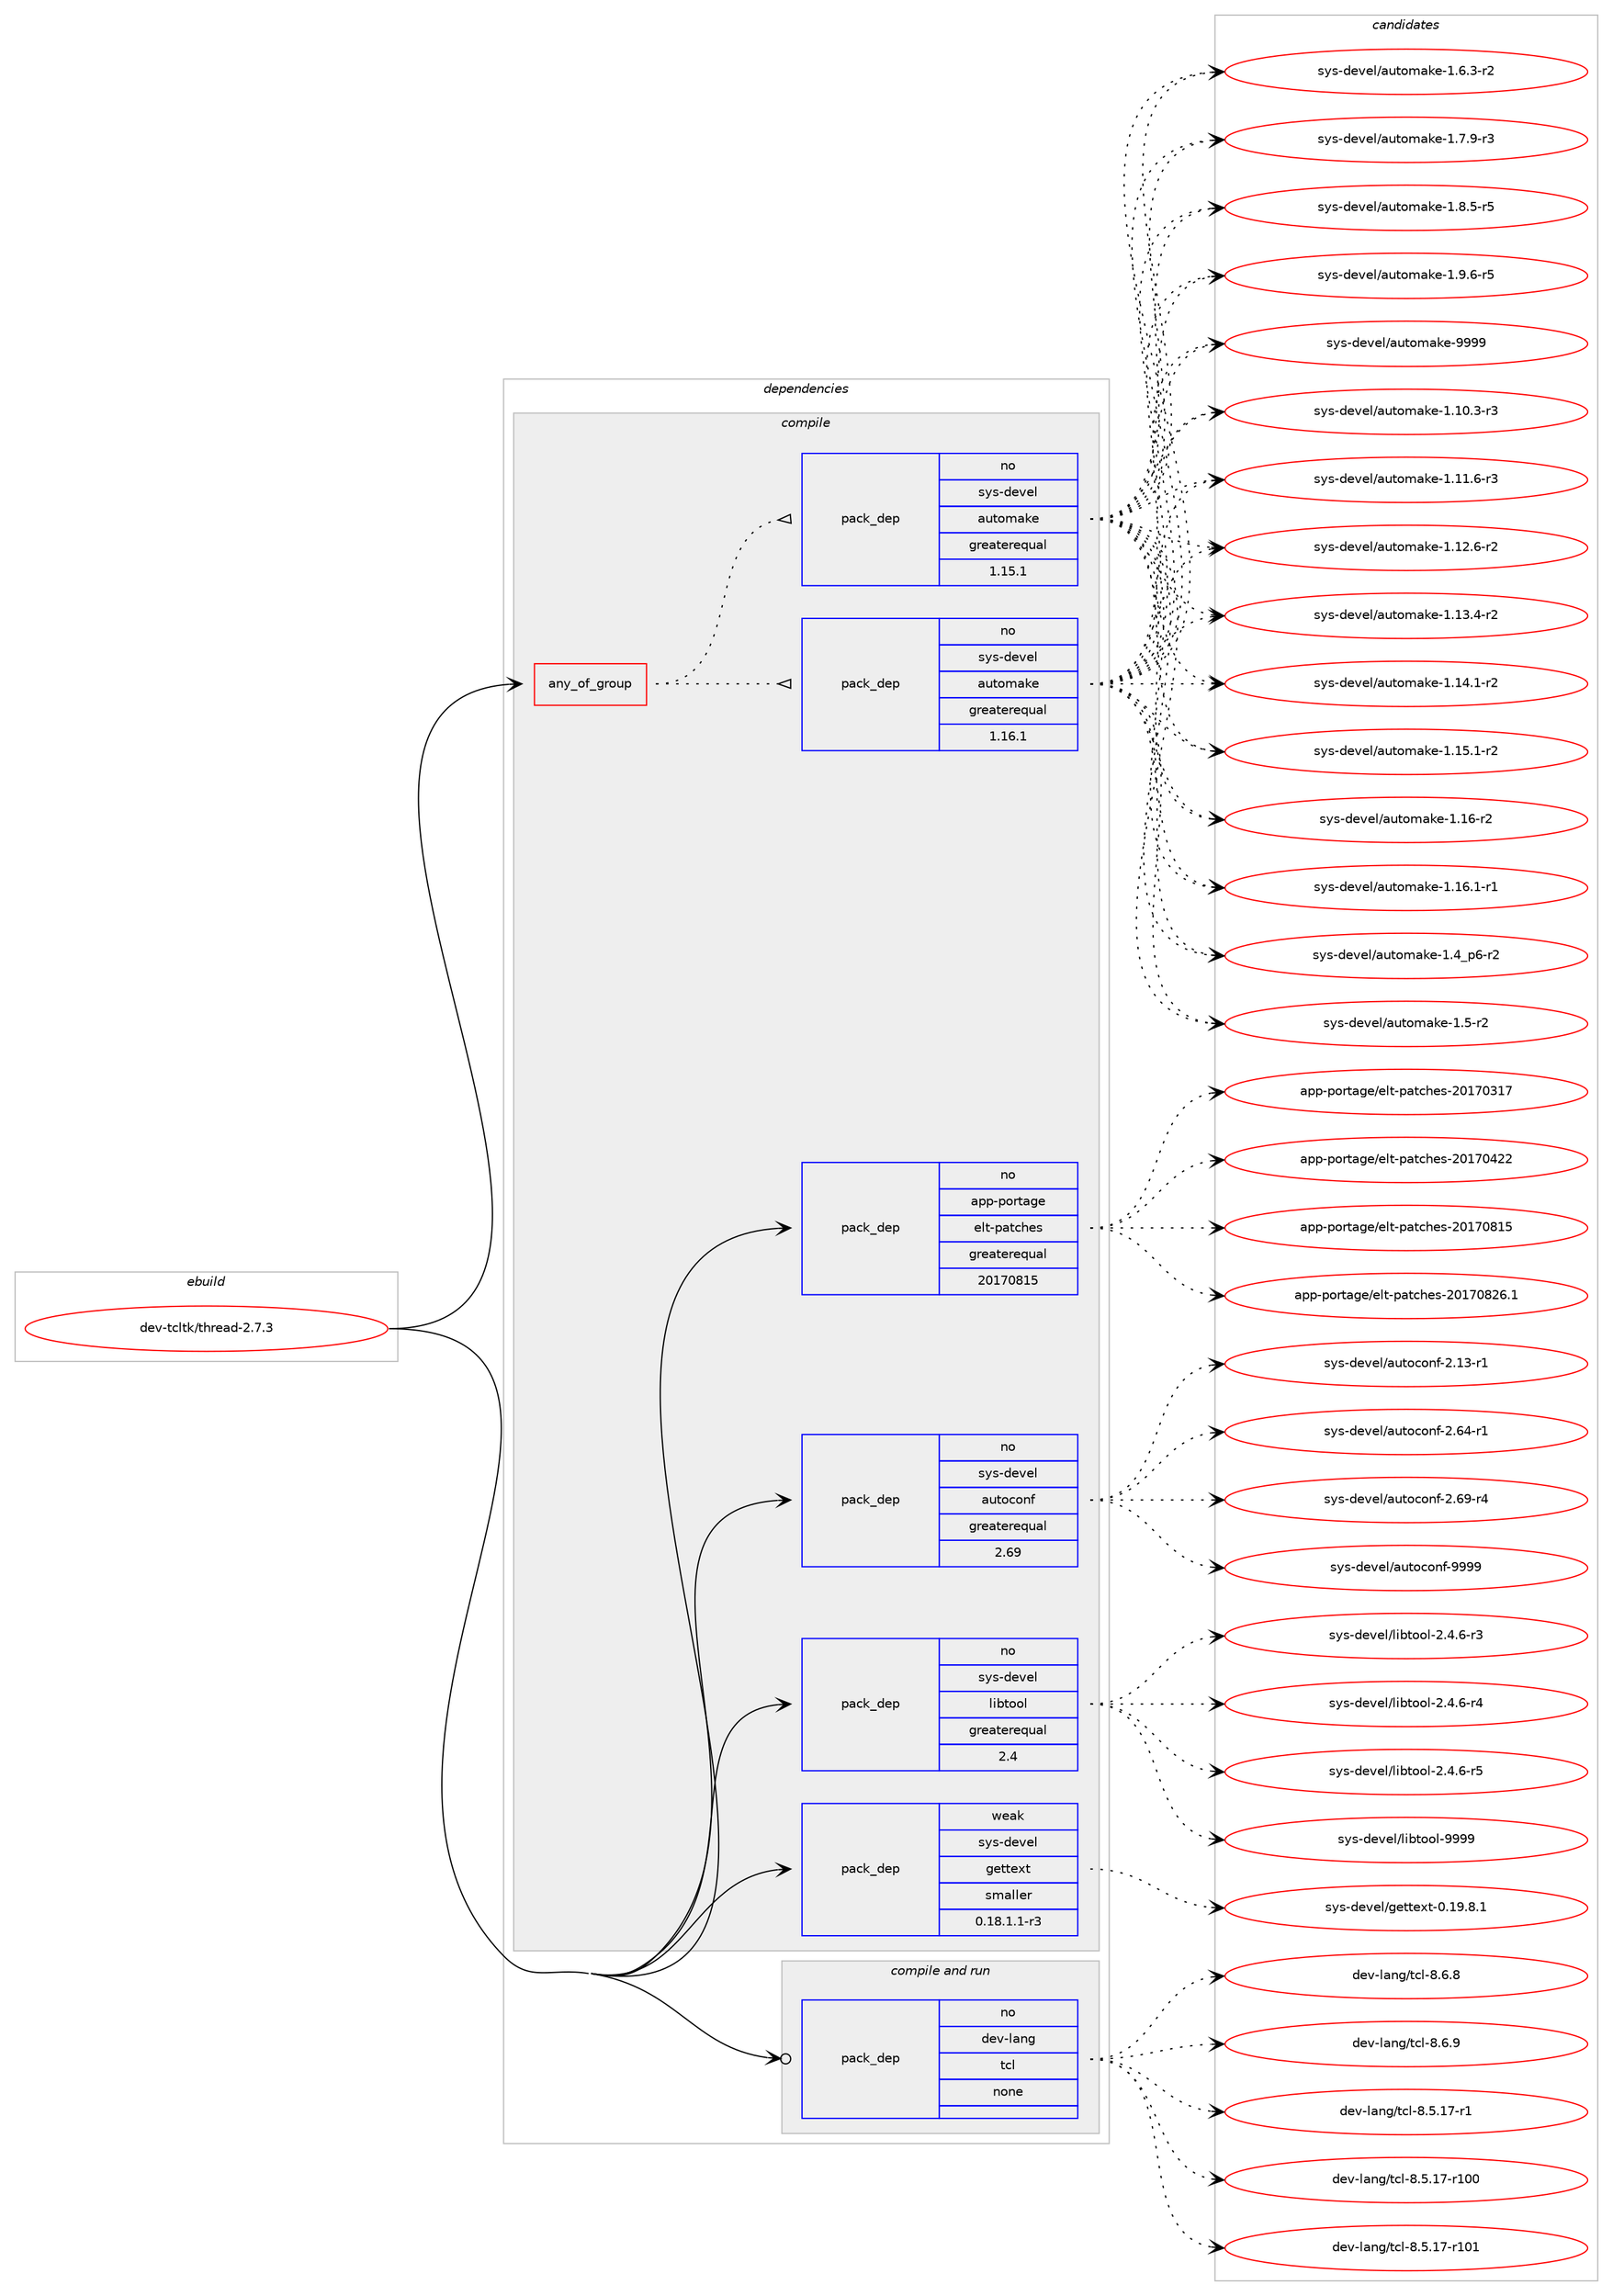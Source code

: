 digraph prolog {

# *************
# Graph options
# *************

newrank=true;
concentrate=true;
compound=true;
graph [rankdir=LR,fontname=Helvetica,fontsize=10,ranksep=1.5];#, ranksep=2.5, nodesep=0.2];
edge  [arrowhead=vee];
node  [fontname=Helvetica,fontsize=10];

# **********
# The ebuild
# **********

subgraph cluster_leftcol {
color=gray;
rank=same;
label=<<i>ebuild</i>>;
id [label="dev-tcltk/thread-2.7.3", color=red, width=4, href="../dev-tcltk/thread-2.7.3.svg"];
}

# ****************
# The dependencies
# ****************

subgraph cluster_midcol {
color=gray;
label=<<i>dependencies</i>>;
subgraph cluster_compile {
fillcolor="#eeeeee";
style=filled;
label=<<i>compile</i>>;
subgraph any22975 {
dependency1539052 [label=<<TABLE BORDER="0" CELLBORDER="1" CELLSPACING="0" CELLPADDING="4"><TR><TD CELLPADDING="10">any_of_group</TD></TR></TABLE>>, shape=none, color=red];subgraph pack1092520 {
dependency1539053 [label=<<TABLE BORDER="0" CELLBORDER="1" CELLSPACING="0" CELLPADDING="4" WIDTH="220"><TR><TD ROWSPAN="6" CELLPADDING="30">pack_dep</TD></TR><TR><TD WIDTH="110">no</TD></TR><TR><TD>sys-devel</TD></TR><TR><TD>automake</TD></TR><TR><TD>greaterequal</TD></TR><TR><TD>1.16.1</TD></TR></TABLE>>, shape=none, color=blue];
}
dependency1539052:e -> dependency1539053:w [weight=20,style="dotted",arrowhead="oinv"];
subgraph pack1092521 {
dependency1539054 [label=<<TABLE BORDER="0" CELLBORDER="1" CELLSPACING="0" CELLPADDING="4" WIDTH="220"><TR><TD ROWSPAN="6" CELLPADDING="30">pack_dep</TD></TR><TR><TD WIDTH="110">no</TD></TR><TR><TD>sys-devel</TD></TR><TR><TD>automake</TD></TR><TR><TD>greaterequal</TD></TR><TR><TD>1.15.1</TD></TR></TABLE>>, shape=none, color=blue];
}
dependency1539052:e -> dependency1539054:w [weight=20,style="dotted",arrowhead="oinv"];
}
id:e -> dependency1539052:w [weight=20,style="solid",arrowhead="vee"];
subgraph pack1092522 {
dependency1539055 [label=<<TABLE BORDER="0" CELLBORDER="1" CELLSPACING="0" CELLPADDING="4" WIDTH="220"><TR><TD ROWSPAN="6" CELLPADDING="30">pack_dep</TD></TR><TR><TD WIDTH="110">no</TD></TR><TR><TD>app-portage</TD></TR><TR><TD>elt-patches</TD></TR><TR><TD>greaterequal</TD></TR><TR><TD>20170815</TD></TR></TABLE>>, shape=none, color=blue];
}
id:e -> dependency1539055:w [weight=20,style="solid",arrowhead="vee"];
subgraph pack1092523 {
dependency1539056 [label=<<TABLE BORDER="0" CELLBORDER="1" CELLSPACING="0" CELLPADDING="4" WIDTH="220"><TR><TD ROWSPAN="6" CELLPADDING="30">pack_dep</TD></TR><TR><TD WIDTH="110">no</TD></TR><TR><TD>sys-devel</TD></TR><TR><TD>autoconf</TD></TR><TR><TD>greaterequal</TD></TR><TR><TD>2.69</TD></TR></TABLE>>, shape=none, color=blue];
}
id:e -> dependency1539056:w [weight=20,style="solid",arrowhead="vee"];
subgraph pack1092524 {
dependency1539057 [label=<<TABLE BORDER="0" CELLBORDER="1" CELLSPACING="0" CELLPADDING="4" WIDTH="220"><TR><TD ROWSPAN="6" CELLPADDING="30">pack_dep</TD></TR><TR><TD WIDTH="110">no</TD></TR><TR><TD>sys-devel</TD></TR><TR><TD>libtool</TD></TR><TR><TD>greaterequal</TD></TR><TR><TD>2.4</TD></TR></TABLE>>, shape=none, color=blue];
}
id:e -> dependency1539057:w [weight=20,style="solid",arrowhead="vee"];
subgraph pack1092525 {
dependency1539058 [label=<<TABLE BORDER="0" CELLBORDER="1" CELLSPACING="0" CELLPADDING="4" WIDTH="220"><TR><TD ROWSPAN="6" CELLPADDING="30">pack_dep</TD></TR><TR><TD WIDTH="110">weak</TD></TR><TR><TD>sys-devel</TD></TR><TR><TD>gettext</TD></TR><TR><TD>smaller</TD></TR><TR><TD>0.18.1.1-r3</TD></TR></TABLE>>, shape=none, color=blue];
}
id:e -> dependency1539058:w [weight=20,style="solid",arrowhead="vee"];
}
subgraph cluster_compileandrun {
fillcolor="#eeeeee";
style=filled;
label=<<i>compile and run</i>>;
subgraph pack1092526 {
dependency1539059 [label=<<TABLE BORDER="0" CELLBORDER="1" CELLSPACING="0" CELLPADDING="4" WIDTH="220"><TR><TD ROWSPAN="6" CELLPADDING="30">pack_dep</TD></TR><TR><TD WIDTH="110">no</TD></TR><TR><TD>dev-lang</TD></TR><TR><TD>tcl</TD></TR><TR><TD>none</TD></TR><TR><TD></TD></TR></TABLE>>, shape=none, color=blue];
}
id:e -> dependency1539059:w [weight=20,style="solid",arrowhead="odotvee"];
}
subgraph cluster_run {
fillcolor="#eeeeee";
style=filled;
label=<<i>run</i>>;
}
}

# **************
# The candidates
# **************

subgraph cluster_choices {
rank=same;
color=gray;
label=<<i>candidates</i>>;

subgraph choice1092520 {
color=black;
nodesep=1;
choice11512111545100101118101108479711711611110997107101454946494846514511451 [label="sys-devel/automake-1.10.3-r3", color=red, width=4,href="../sys-devel/automake-1.10.3-r3.svg"];
choice11512111545100101118101108479711711611110997107101454946494946544511451 [label="sys-devel/automake-1.11.6-r3", color=red, width=4,href="../sys-devel/automake-1.11.6-r3.svg"];
choice11512111545100101118101108479711711611110997107101454946495046544511450 [label="sys-devel/automake-1.12.6-r2", color=red, width=4,href="../sys-devel/automake-1.12.6-r2.svg"];
choice11512111545100101118101108479711711611110997107101454946495146524511450 [label="sys-devel/automake-1.13.4-r2", color=red, width=4,href="../sys-devel/automake-1.13.4-r2.svg"];
choice11512111545100101118101108479711711611110997107101454946495246494511450 [label="sys-devel/automake-1.14.1-r2", color=red, width=4,href="../sys-devel/automake-1.14.1-r2.svg"];
choice11512111545100101118101108479711711611110997107101454946495346494511450 [label="sys-devel/automake-1.15.1-r2", color=red, width=4,href="../sys-devel/automake-1.15.1-r2.svg"];
choice1151211154510010111810110847971171161111099710710145494649544511450 [label="sys-devel/automake-1.16-r2", color=red, width=4,href="../sys-devel/automake-1.16-r2.svg"];
choice11512111545100101118101108479711711611110997107101454946495446494511449 [label="sys-devel/automake-1.16.1-r1", color=red, width=4,href="../sys-devel/automake-1.16.1-r1.svg"];
choice115121115451001011181011084797117116111109971071014549465295112544511450 [label="sys-devel/automake-1.4_p6-r2", color=red, width=4,href="../sys-devel/automake-1.4_p6-r2.svg"];
choice11512111545100101118101108479711711611110997107101454946534511450 [label="sys-devel/automake-1.5-r2", color=red, width=4,href="../sys-devel/automake-1.5-r2.svg"];
choice115121115451001011181011084797117116111109971071014549465446514511450 [label="sys-devel/automake-1.6.3-r2", color=red, width=4,href="../sys-devel/automake-1.6.3-r2.svg"];
choice115121115451001011181011084797117116111109971071014549465546574511451 [label="sys-devel/automake-1.7.9-r3", color=red, width=4,href="../sys-devel/automake-1.7.9-r3.svg"];
choice115121115451001011181011084797117116111109971071014549465646534511453 [label="sys-devel/automake-1.8.5-r5", color=red, width=4,href="../sys-devel/automake-1.8.5-r5.svg"];
choice115121115451001011181011084797117116111109971071014549465746544511453 [label="sys-devel/automake-1.9.6-r5", color=red, width=4,href="../sys-devel/automake-1.9.6-r5.svg"];
choice115121115451001011181011084797117116111109971071014557575757 [label="sys-devel/automake-9999", color=red, width=4,href="../sys-devel/automake-9999.svg"];
dependency1539053:e -> choice11512111545100101118101108479711711611110997107101454946494846514511451:w [style=dotted,weight="100"];
dependency1539053:e -> choice11512111545100101118101108479711711611110997107101454946494946544511451:w [style=dotted,weight="100"];
dependency1539053:e -> choice11512111545100101118101108479711711611110997107101454946495046544511450:w [style=dotted,weight="100"];
dependency1539053:e -> choice11512111545100101118101108479711711611110997107101454946495146524511450:w [style=dotted,weight="100"];
dependency1539053:e -> choice11512111545100101118101108479711711611110997107101454946495246494511450:w [style=dotted,weight="100"];
dependency1539053:e -> choice11512111545100101118101108479711711611110997107101454946495346494511450:w [style=dotted,weight="100"];
dependency1539053:e -> choice1151211154510010111810110847971171161111099710710145494649544511450:w [style=dotted,weight="100"];
dependency1539053:e -> choice11512111545100101118101108479711711611110997107101454946495446494511449:w [style=dotted,weight="100"];
dependency1539053:e -> choice115121115451001011181011084797117116111109971071014549465295112544511450:w [style=dotted,weight="100"];
dependency1539053:e -> choice11512111545100101118101108479711711611110997107101454946534511450:w [style=dotted,weight="100"];
dependency1539053:e -> choice115121115451001011181011084797117116111109971071014549465446514511450:w [style=dotted,weight="100"];
dependency1539053:e -> choice115121115451001011181011084797117116111109971071014549465546574511451:w [style=dotted,weight="100"];
dependency1539053:e -> choice115121115451001011181011084797117116111109971071014549465646534511453:w [style=dotted,weight="100"];
dependency1539053:e -> choice115121115451001011181011084797117116111109971071014549465746544511453:w [style=dotted,weight="100"];
dependency1539053:e -> choice115121115451001011181011084797117116111109971071014557575757:w [style=dotted,weight="100"];
}
subgraph choice1092521 {
color=black;
nodesep=1;
choice11512111545100101118101108479711711611110997107101454946494846514511451 [label="sys-devel/automake-1.10.3-r3", color=red, width=4,href="../sys-devel/automake-1.10.3-r3.svg"];
choice11512111545100101118101108479711711611110997107101454946494946544511451 [label="sys-devel/automake-1.11.6-r3", color=red, width=4,href="../sys-devel/automake-1.11.6-r3.svg"];
choice11512111545100101118101108479711711611110997107101454946495046544511450 [label="sys-devel/automake-1.12.6-r2", color=red, width=4,href="../sys-devel/automake-1.12.6-r2.svg"];
choice11512111545100101118101108479711711611110997107101454946495146524511450 [label="sys-devel/automake-1.13.4-r2", color=red, width=4,href="../sys-devel/automake-1.13.4-r2.svg"];
choice11512111545100101118101108479711711611110997107101454946495246494511450 [label="sys-devel/automake-1.14.1-r2", color=red, width=4,href="../sys-devel/automake-1.14.1-r2.svg"];
choice11512111545100101118101108479711711611110997107101454946495346494511450 [label="sys-devel/automake-1.15.1-r2", color=red, width=4,href="../sys-devel/automake-1.15.1-r2.svg"];
choice1151211154510010111810110847971171161111099710710145494649544511450 [label="sys-devel/automake-1.16-r2", color=red, width=4,href="../sys-devel/automake-1.16-r2.svg"];
choice11512111545100101118101108479711711611110997107101454946495446494511449 [label="sys-devel/automake-1.16.1-r1", color=red, width=4,href="../sys-devel/automake-1.16.1-r1.svg"];
choice115121115451001011181011084797117116111109971071014549465295112544511450 [label="sys-devel/automake-1.4_p6-r2", color=red, width=4,href="../sys-devel/automake-1.4_p6-r2.svg"];
choice11512111545100101118101108479711711611110997107101454946534511450 [label="sys-devel/automake-1.5-r2", color=red, width=4,href="../sys-devel/automake-1.5-r2.svg"];
choice115121115451001011181011084797117116111109971071014549465446514511450 [label="sys-devel/automake-1.6.3-r2", color=red, width=4,href="../sys-devel/automake-1.6.3-r2.svg"];
choice115121115451001011181011084797117116111109971071014549465546574511451 [label="sys-devel/automake-1.7.9-r3", color=red, width=4,href="../sys-devel/automake-1.7.9-r3.svg"];
choice115121115451001011181011084797117116111109971071014549465646534511453 [label="sys-devel/automake-1.8.5-r5", color=red, width=4,href="../sys-devel/automake-1.8.5-r5.svg"];
choice115121115451001011181011084797117116111109971071014549465746544511453 [label="sys-devel/automake-1.9.6-r5", color=red, width=4,href="../sys-devel/automake-1.9.6-r5.svg"];
choice115121115451001011181011084797117116111109971071014557575757 [label="sys-devel/automake-9999", color=red, width=4,href="../sys-devel/automake-9999.svg"];
dependency1539054:e -> choice11512111545100101118101108479711711611110997107101454946494846514511451:w [style=dotted,weight="100"];
dependency1539054:e -> choice11512111545100101118101108479711711611110997107101454946494946544511451:w [style=dotted,weight="100"];
dependency1539054:e -> choice11512111545100101118101108479711711611110997107101454946495046544511450:w [style=dotted,weight="100"];
dependency1539054:e -> choice11512111545100101118101108479711711611110997107101454946495146524511450:w [style=dotted,weight="100"];
dependency1539054:e -> choice11512111545100101118101108479711711611110997107101454946495246494511450:w [style=dotted,weight="100"];
dependency1539054:e -> choice11512111545100101118101108479711711611110997107101454946495346494511450:w [style=dotted,weight="100"];
dependency1539054:e -> choice1151211154510010111810110847971171161111099710710145494649544511450:w [style=dotted,weight="100"];
dependency1539054:e -> choice11512111545100101118101108479711711611110997107101454946495446494511449:w [style=dotted,weight="100"];
dependency1539054:e -> choice115121115451001011181011084797117116111109971071014549465295112544511450:w [style=dotted,weight="100"];
dependency1539054:e -> choice11512111545100101118101108479711711611110997107101454946534511450:w [style=dotted,weight="100"];
dependency1539054:e -> choice115121115451001011181011084797117116111109971071014549465446514511450:w [style=dotted,weight="100"];
dependency1539054:e -> choice115121115451001011181011084797117116111109971071014549465546574511451:w [style=dotted,weight="100"];
dependency1539054:e -> choice115121115451001011181011084797117116111109971071014549465646534511453:w [style=dotted,weight="100"];
dependency1539054:e -> choice115121115451001011181011084797117116111109971071014549465746544511453:w [style=dotted,weight="100"];
dependency1539054:e -> choice115121115451001011181011084797117116111109971071014557575757:w [style=dotted,weight="100"];
}
subgraph choice1092522 {
color=black;
nodesep=1;
choice97112112451121111141169710310147101108116451129711699104101115455048495548514955 [label="app-portage/elt-patches-20170317", color=red, width=4,href="../app-portage/elt-patches-20170317.svg"];
choice97112112451121111141169710310147101108116451129711699104101115455048495548525050 [label="app-portage/elt-patches-20170422", color=red, width=4,href="../app-portage/elt-patches-20170422.svg"];
choice97112112451121111141169710310147101108116451129711699104101115455048495548564953 [label="app-portage/elt-patches-20170815", color=red, width=4,href="../app-portage/elt-patches-20170815.svg"];
choice971121124511211111411697103101471011081164511297116991041011154550484955485650544649 [label="app-portage/elt-patches-20170826.1", color=red, width=4,href="../app-portage/elt-patches-20170826.1.svg"];
dependency1539055:e -> choice97112112451121111141169710310147101108116451129711699104101115455048495548514955:w [style=dotted,weight="100"];
dependency1539055:e -> choice97112112451121111141169710310147101108116451129711699104101115455048495548525050:w [style=dotted,weight="100"];
dependency1539055:e -> choice97112112451121111141169710310147101108116451129711699104101115455048495548564953:w [style=dotted,weight="100"];
dependency1539055:e -> choice971121124511211111411697103101471011081164511297116991041011154550484955485650544649:w [style=dotted,weight="100"];
}
subgraph choice1092523 {
color=black;
nodesep=1;
choice1151211154510010111810110847971171161119911111010245504649514511449 [label="sys-devel/autoconf-2.13-r1", color=red, width=4,href="../sys-devel/autoconf-2.13-r1.svg"];
choice1151211154510010111810110847971171161119911111010245504654524511449 [label="sys-devel/autoconf-2.64-r1", color=red, width=4,href="../sys-devel/autoconf-2.64-r1.svg"];
choice1151211154510010111810110847971171161119911111010245504654574511452 [label="sys-devel/autoconf-2.69-r4", color=red, width=4,href="../sys-devel/autoconf-2.69-r4.svg"];
choice115121115451001011181011084797117116111991111101024557575757 [label="sys-devel/autoconf-9999", color=red, width=4,href="../sys-devel/autoconf-9999.svg"];
dependency1539056:e -> choice1151211154510010111810110847971171161119911111010245504649514511449:w [style=dotted,weight="100"];
dependency1539056:e -> choice1151211154510010111810110847971171161119911111010245504654524511449:w [style=dotted,weight="100"];
dependency1539056:e -> choice1151211154510010111810110847971171161119911111010245504654574511452:w [style=dotted,weight="100"];
dependency1539056:e -> choice115121115451001011181011084797117116111991111101024557575757:w [style=dotted,weight="100"];
}
subgraph choice1092524 {
color=black;
nodesep=1;
choice1151211154510010111810110847108105981161111111084550465246544511451 [label="sys-devel/libtool-2.4.6-r3", color=red, width=4,href="../sys-devel/libtool-2.4.6-r3.svg"];
choice1151211154510010111810110847108105981161111111084550465246544511452 [label="sys-devel/libtool-2.4.6-r4", color=red, width=4,href="../sys-devel/libtool-2.4.6-r4.svg"];
choice1151211154510010111810110847108105981161111111084550465246544511453 [label="sys-devel/libtool-2.4.6-r5", color=red, width=4,href="../sys-devel/libtool-2.4.6-r5.svg"];
choice1151211154510010111810110847108105981161111111084557575757 [label="sys-devel/libtool-9999", color=red, width=4,href="../sys-devel/libtool-9999.svg"];
dependency1539057:e -> choice1151211154510010111810110847108105981161111111084550465246544511451:w [style=dotted,weight="100"];
dependency1539057:e -> choice1151211154510010111810110847108105981161111111084550465246544511452:w [style=dotted,weight="100"];
dependency1539057:e -> choice1151211154510010111810110847108105981161111111084550465246544511453:w [style=dotted,weight="100"];
dependency1539057:e -> choice1151211154510010111810110847108105981161111111084557575757:w [style=dotted,weight="100"];
}
subgraph choice1092525 {
color=black;
nodesep=1;
choice1151211154510010111810110847103101116116101120116454846495746564649 [label="sys-devel/gettext-0.19.8.1", color=red, width=4,href="../sys-devel/gettext-0.19.8.1.svg"];
dependency1539058:e -> choice1151211154510010111810110847103101116116101120116454846495746564649:w [style=dotted,weight="100"];
}
subgraph choice1092526 {
color=black;
nodesep=1;
choice10010111845108971101034711699108455646534649554511449 [label="dev-lang/tcl-8.5.17-r1", color=red, width=4,href="../dev-lang/tcl-8.5.17-r1.svg"];
choice100101118451089711010347116991084556465346495545114494848 [label="dev-lang/tcl-8.5.17-r100", color=red, width=4,href="../dev-lang/tcl-8.5.17-r100.svg"];
choice100101118451089711010347116991084556465346495545114494849 [label="dev-lang/tcl-8.5.17-r101", color=red, width=4,href="../dev-lang/tcl-8.5.17-r101.svg"];
choice10010111845108971101034711699108455646544656 [label="dev-lang/tcl-8.6.8", color=red, width=4,href="../dev-lang/tcl-8.6.8.svg"];
choice10010111845108971101034711699108455646544657 [label="dev-lang/tcl-8.6.9", color=red, width=4,href="../dev-lang/tcl-8.6.9.svg"];
dependency1539059:e -> choice10010111845108971101034711699108455646534649554511449:w [style=dotted,weight="100"];
dependency1539059:e -> choice100101118451089711010347116991084556465346495545114494848:w [style=dotted,weight="100"];
dependency1539059:e -> choice100101118451089711010347116991084556465346495545114494849:w [style=dotted,weight="100"];
dependency1539059:e -> choice10010111845108971101034711699108455646544656:w [style=dotted,weight="100"];
dependency1539059:e -> choice10010111845108971101034711699108455646544657:w [style=dotted,weight="100"];
}
}

}
